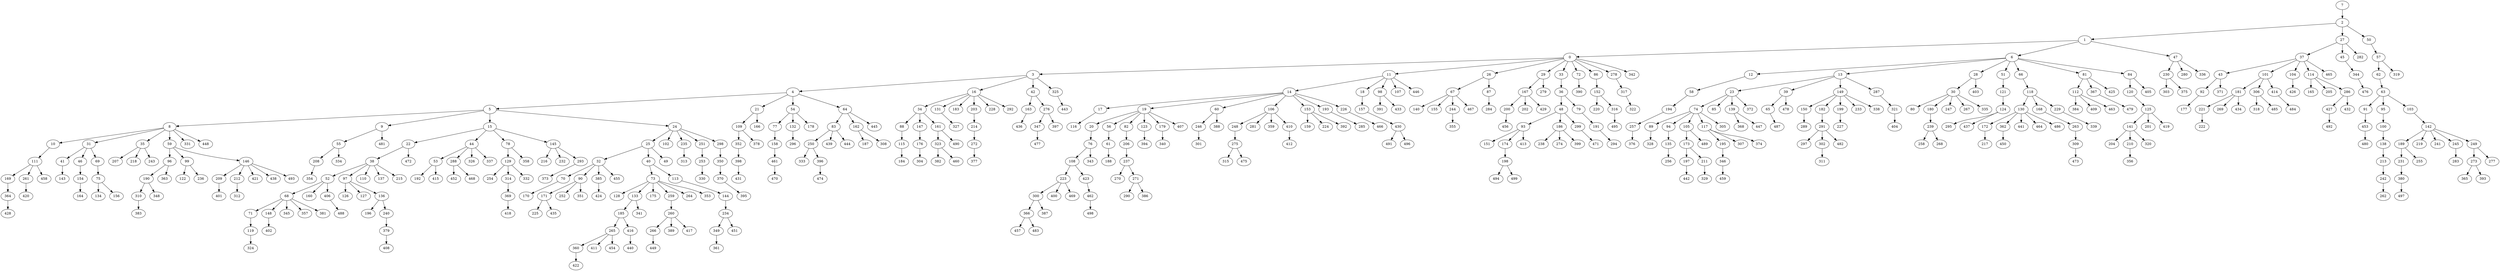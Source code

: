 digraph grafoDorogovtsevMendes_n_500_DFS_R_7 {
7;
2;
1;
0;
3;
4;
5;
8;
10;
111;
169;
364;
428;
261;
420;
458;
31;
41;
143;
46;
154;
164;
69;
75;
134;
156;
35;
207;
218;
243;
59;
96;
190;
310;
383;
348;
363;
99;
122;
236;
146;
209;
401;
212;
312;
421;
438;
493;
331;
448;
9;
55;
208;
354;
334;
481;
15;
22;
38;
52;
68;
71;
119;
324;
148;
402;
345;
357;
381;
160;
406;
488;
97;
126;
127;
136;
196;
240;
379;
408;
110;
137;
215;
472;
44;
53;
192;
415;
288;
452;
468;
326;
337;
78;
129;
254;
314;
369;
418;
332;
358;
145;
216;
232;
293;
373;
24;
25;
32;
70;
170;
90;
171;
225;
435;
252;
351;
385;
424;
455;
40;
73;
128;
133;
185;
265;
360;
422;
411;
454;
416;
440;
341;
175;
259;
260;
266;
449;
389;
417;
264;
353;
113;
144;
234;
349;
361;
451;
49;
102;
235;
313;
251;
253;
330;
298;
350;
370;
395;
21;
109;
352;
398;
431;
378;
166;
54;
77;
158;
461;
470;
132;
296;
178;
64;
83;
250;
333;
396;
474;
439;
444;
162;
187;
308;
445;
16;
34;
88;
115;
184;
147;
176;
304;
161;
323;
382;
460;
490;
131;
327;
183;
203;
214;
272;
377;
228;
292;
42;
163;
436;
276;
347;
477;
397;
325;
443;
11;
14;
17;
116;
19;
20;
76;
108;
223;
300;
366;
457;
483;
387;
400;
469;
423;
462;
498;
343;
56;
61;
188;
82;
206;
237;
270;
271;
290;
386;
123;
394;
179;
340;
407;
60;
246;
301;
388;
106;
248;
275;
315;
475;
281;
359;
410;
412;
153;
159;
224;
392;
193;
285;
226;
466;
18;
157;
430;
491;
496;
98;
391;
433;
107;
446;
26;
67;
140;
155;
244;
355;
467;
87;
284;
29;
167;
200;
456;
202;
429;
279;
33;
36;
48;
93;
151;
174;
198;
494;
499;
413;
186;
238;
274;
399;
299;
471;
79;
191;
294;
72;
390;
86;
152;
220;
316;
495;
278;
317;
322;
342;
6;
12;
58;
194;
257;
376;
13;
23;
74;
89;
328;
94;
135;
256;
105;
173;
197;
442;
211;
329;
489;
117;
195;
346;
459;
307;
374;
305;
85;
139;
368;
447;
372;
39;
65;
487;
478;
149;
150;
289;
182;
291;
297;
302;
311;
482;
199;
227;
233;
338;
287;
321;
404;
28;
30;
80;
180;
239;
258;
268;
247;
267;
335;
403;
51;
121;
124;
295;
437;
66;
118;
130;
172;
217;
362;
450;
441;
464;
486;
168;
263;
309;
473;
229;
339;
81;
112;
384;
409;
463;
367;
479;
425;
84;
120;
125;
141;
204;
210;
356;
320;
201;
419;
405;
47;
230;
303;
375;
280;
336;
27;
37;
43;
92;
177;
371;
101;
181;
221;
222;
269;
434;
306;
318;
485;
414;
484;
104;
426;
114;
165;
205;
286;
427;
492;
432;
465;
45;
344;
476;
282;
50;
57;
62;
63;
91;
453;
480;
95;
100;
138;
213;
242;
262;
103;
142;
189;
231;
380;
497;
255;
219;
241;
245;
283;
249;
273;
365;
393;
277;
319;
364 -> 428;
169 -> 364;
111 -> 169;
261 -> 420;
111 -> 261;
111 -> 458;
10 -> 111;
8 -> 10;
41 -> 143;
31 -> 41;
154 -> 164;
46 -> 154;
31 -> 46;
75 -> 134;
75 -> 156;
69 -> 75;
31 -> 69;
8 -> 31;
35 -> 207;
35 -> 218;
35 -> 243;
8 -> 35;
310 -> 383;
190 -> 310;
190 -> 348;
96 -> 190;
96 -> 363;
59 -> 96;
99 -> 122;
99 -> 236;
59 -> 99;
209 -> 401;
146 -> 209;
212 -> 312;
146 -> 212;
146 -> 421;
146 -> 438;
146 -> 493;
59 -> 146;
8 -> 59;
8 -> 331;
8 -> 448;
5 -> 8;
208 -> 354;
55 -> 208;
55 -> 334;
9 -> 55;
9 -> 481;
5 -> 9;
119 -> 324;
71 -> 119;
68 -> 71;
148 -> 402;
68 -> 148;
68 -> 345;
68 -> 357;
68 -> 381;
52 -> 68;
52 -> 160;
406 -> 488;
52 -> 406;
38 -> 52;
97 -> 126;
97 -> 127;
136 -> 196;
379 -> 408;
240 -> 379;
136 -> 240;
97 -> 136;
38 -> 97;
38 -> 110;
38 -> 137;
38 -> 215;
22 -> 38;
22 -> 472;
15 -> 22;
53 -> 192;
53 -> 415;
44 -> 53;
288 -> 452;
288 -> 468;
44 -> 288;
44 -> 326;
44 -> 337;
15 -> 44;
129 -> 254;
369 -> 418;
314 -> 369;
129 -> 314;
129 -> 332;
78 -> 129;
78 -> 358;
15 -> 78;
145 -> 216;
145 -> 232;
293 -> 373;
145 -> 293;
15 -> 145;
5 -> 15;
70 -> 170;
32 -> 70;
171 -> 225;
171 -> 435;
90 -> 171;
90 -> 252;
90 -> 351;
32 -> 90;
385 -> 424;
32 -> 385;
32 -> 455;
25 -> 32;
73 -> 128;
360 -> 422;
265 -> 360;
265 -> 411;
265 -> 454;
185 -> 265;
416 -> 440;
185 -> 416;
133 -> 185;
133 -> 341;
73 -> 133;
73 -> 175;
266 -> 449;
260 -> 266;
260 -> 389;
260 -> 417;
259 -> 260;
73 -> 259;
73 -> 264;
73 -> 353;
40 -> 73;
349 -> 361;
234 -> 349;
234 -> 451;
144 -> 234;
113 -> 144;
40 -> 113;
25 -> 40;
25 -> 49;
24 -> 25;
24 -> 102;
235 -> 313;
24 -> 235;
253 -> 330;
251 -> 253;
24 -> 251;
370 -> 395;
350 -> 370;
298 -> 350;
24 -> 298;
5 -> 24;
4 -> 5;
398 -> 431;
352 -> 398;
109 -> 352;
109 -> 378;
21 -> 109;
21 -> 166;
4 -> 21;
461 -> 470;
158 -> 461;
77 -> 158;
54 -> 77;
132 -> 296;
54 -> 132;
54 -> 178;
4 -> 54;
250 -> 333;
396 -> 474;
250 -> 396;
83 -> 250;
83 -> 439;
83 -> 444;
64 -> 83;
162 -> 187;
162 -> 308;
64 -> 162;
64 -> 445;
4 -> 64;
3 -> 4;
115 -> 184;
88 -> 115;
34 -> 88;
176 -> 304;
147 -> 176;
34 -> 147;
323 -> 382;
323 -> 460;
161 -> 323;
161 -> 490;
34 -> 161;
16 -> 34;
131 -> 327;
16 -> 131;
16 -> 183;
272 -> 377;
214 -> 272;
203 -> 214;
16 -> 203;
16 -> 228;
16 -> 292;
3 -> 16;
163 -> 436;
42 -> 163;
347 -> 477;
276 -> 347;
276 -> 397;
42 -> 276;
3 -> 42;
325 -> 443;
3 -> 325;
0 -> 3;
17 -> 116;
14 -> 17;
366 -> 457;
366 -> 483;
300 -> 366;
300 -> 387;
223 -> 300;
223 -> 400;
223 -> 469;
108 -> 223;
462 -> 498;
423 -> 462;
108 -> 423;
76 -> 108;
76 -> 343;
20 -> 76;
19 -> 20;
61 -> 188;
56 -> 61;
19 -> 56;
237 -> 270;
271 -> 290;
271 -> 386;
237 -> 271;
206 -> 237;
82 -> 206;
19 -> 82;
123 -> 394;
19 -> 123;
179 -> 340;
19 -> 179;
19 -> 407;
14 -> 19;
246 -> 301;
60 -> 246;
60 -> 388;
14 -> 60;
275 -> 315;
275 -> 475;
248 -> 275;
106 -> 248;
106 -> 281;
106 -> 359;
410 -> 412;
106 -> 410;
14 -> 106;
153 -> 159;
153 -> 224;
153 -> 392;
14 -> 153;
193 -> 285;
14 -> 193;
226 -> 466;
14 -> 226;
11 -> 14;
430 -> 491;
430 -> 496;
157 -> 430;
18 -> 157;
11 -> 18;
98 -> 391;
98 -> 433;
11 -> 98;
11 -> 107;
11 -> 446;
0 -> 11;
67 -> 140;
67 -> 155;
244 -> 355;
67 -> 244;
67 -> 467;
26 -> 67;
87 -> 284;
26 -> 87;
0 -> 26;
200 -> 456;
167 -> 200;
167 -> 202;
167 -> 429;
29 -> 167;
29 -> 279;
0 -> 29;
93 -> 151;
198 -> 494;
198 -> 499;
174 -> 198;
93 -> 174;
93 -> 413;
48 -> 93;
186 -> 238;
186 -> 274;
186 -> 399;
48 -> 186;
299 -> 471;
48 -> 299;
36 -> 48;
191 -> 294;
79 -> 191;
36 -> 79;
33 -> 36;
0 -> 33;
72 -> 390;
0 -> 72;
152 -> 220;
316 -> 495;
152 -> 316;
86 -> 152;
0 -> 86;
317 -> 322;
278 -> 317;
0 -> 278;
0 -> 342;
1 -> 0;
257 -> 376;
194 -> 257;
58 -> 194;
12 -> 58;
6 -> 12;
89 -> 328;
74 -> 89;
135 -> 256;
94 -> 135;
74 -> 94;
197 -> 442;
173 -> 197;
211 -> 329;
173 -> 211;
105 -> 173;
105 -> 489;
74 -> 105;
346 -> 459;
195 -> 346;
117 -> 195;
117 -> 307;
117 -> 374;
74 -> 117;
74 -> 305;
23 -> 74;
23 -> 85;
139 -> 368;
139 -> 447;
23 -> 139;
23 -> 372;
13 -> 23;
65 -> 487;
39 -> 65;
39 -> 478;
13 -> 39;
150 -> 289;
149 -> 150;
291 -> 297;
302 -> 311;
291 -> 302;
291 -> 482;
182 -> 291;
149 -> 182;
199 -> 227;
149 -> 199;
149 -> 233;
149 -> 338;
13 -> 149;
321 -> 404;
287 -> 321;
13 -> 287;
6 -> 13;
30 -> 80;
239 -> 258;
239 -> 268;
180 -> 239;
30 -> 180;
30 -> 247;
30 -> 267;
30 -> 335;
28 -> 30;
28 -> 403;
6 -> 28;
124 -> 295;
124 -> 437;
121 -> 124;
51 -> 121;
6 -> 51;
172 -> 217;
130 -> 172;
362 -> 450;
130 -> 362;
130 -> 441;
130 -> 464;
130 -> 486;
118 -> 130;
309 -> 473;
263 -> 309;
168 -> 263;
118 -> 168;
229 -> 339;
118 -> 229;
66 -> 118;
6 -> 66;
112 -> 384;
112 -> 409;
112 -> 463;
81 -> 112;
367 -> 479;
81 -> 367;
81 -> 425;
6 -> 81;
141 -> 204;
210 -> 356;
141 -> 210;
141 -> 320;
125 -> 141;
125 -> 201;
125 -> 419;
120 -> 125;
84 -> 120;
84 -> 405;
6 -> 84;
1 -> 6;
230 -> 303;
230 -> 375;
47 -> 230;
47 -> 280;
47 -> 336;
1 -> 47;
2 -> 1;
92 -> 177;
43 -> 92;
43 -> 371;
37 -> 43;
221 -> 222;
181 -> 221;
181 -> 269;
181 -> 434;
101 -> 181;
306 -> 318;
306 -> 485;
101 -> 306;
414 -> 484;
101 -> 414;
37 -> 101;
104 -> 426;
37 -> 104;
114 -> 165;
114 -> 205;
427 -> 492;
286 -> 427;
286 -> 432;
114 -> 286;
37 -> 114;
37 -> 465;
27 -> 37;
344 -> 476;
45 -> 344;
27 -> 45;
27 -> 282;
2 -> 27;
453 -> 480;
91 -> 453;
63 -> 91;
242 -> 262;
213 -> 242;
138 -> 213;
100 -> 138;
95 -> 100;
63 -> 95;
380 -> 497;
231 -> 380;
189 -> 231;
189 -> 255;
142 -> 189;
142 -> 219;
142 -> 241;
245 -> 283;
142 -> 245;
273 -> 365;
273 -> 393;
249 -> 273;
249 -> 277;
142 -> 249;
103 -> 142;
63 -> 103;
62 -> 63;
57 -> 62;
57 -> 319;
50 -> 57;
2 -> 50;
7 -> 2;
}